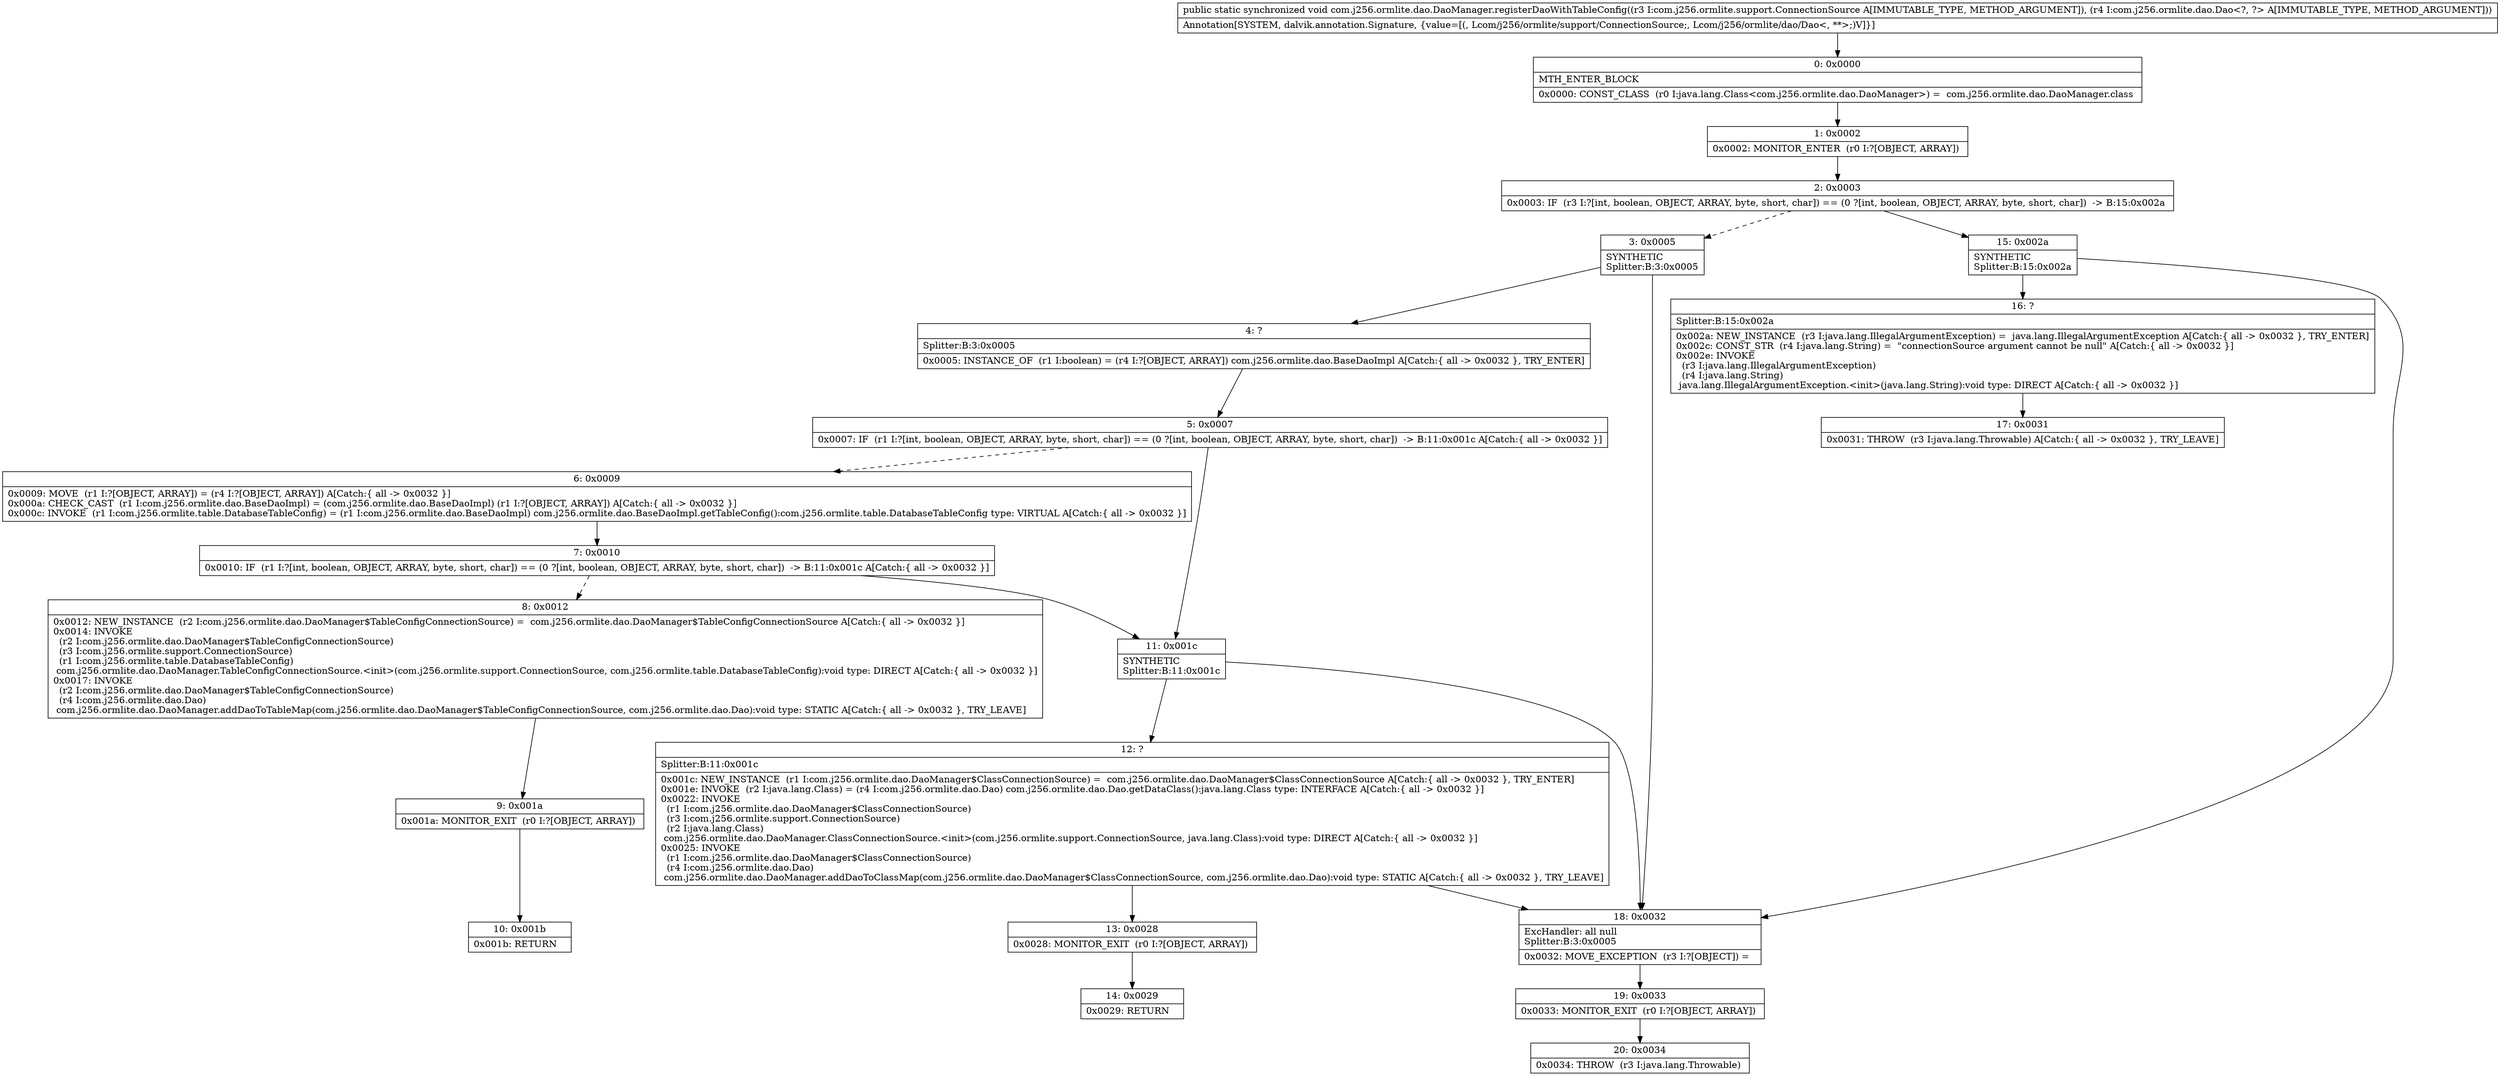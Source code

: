 digraph "CFG forcom.j256.ormlite.dao.DaoManager.registerDaoWithTableConfig(Lcom\/j256\/ormlite\/support\/ConnectionSource;Lcom\/j256\/ormlite\/dao\/Dao;)V" {
Node_0 [shape=record,label="{0\:\ 0x0000|MTH_ENTER_BLOCK\l|0x0000: CONST_CLASS  (r0 I:java.lang.Class\<com.j256.ormlite.dao.DaoManager\>) =  com.j256.ormlite.dao.DaoManager.class \l}"];
Node_1 [shape=record,label="{1\:\ 0x0002|0x0002: MONITOR_ENTER  (r0 I:?[OBJECT, ARRAY]) \l}"];
Node_2 [shape=record,label="{2\:\ 0x0003|0x0003: IF  (r3 I:?[int, boolean, OBJECT, ARRAY, byte, short, char]) == (0 ?[int, boolean, OBJECT, ARRAY, byte, short, char])  \-\> B:15:0x002a \l}"];
Node_3 [shape=record,label="{3\:\ 0x0005|SYNTHETIC\lSplitter:B:3:0x0005\l}"];
Node_4 [shape=record,label="{4\:\ ?|Splitter:B:3:0x0005\l|0x0005: INSTANCE_OF  (r1 I:boolean) = (r4 I:?[OBJECT, ARRAY]) com.j256.ormlite.dao.BaseDaoImpl A[Catch:\{ all \-\> 0x0032 \}, TRY_ENTER]\l}"];
Node_5 [shape=record,label="{5\:\ 0x0007|0x0007: IF  (r1 I:?[int, boolean, OBJECT, ARRAY, byte, short, char]) == (0 ?[int, boolean, OBJECT, ARRAY, byte, short, char])  \-\> B:11:0x001c A[Catch:\{ all \-\> 0x0032 \}]\l}"];
Node_6 [shape=record,label="{6\:\ 0x0009|0x0009: MOVE  (r1 I:?[OBJECT, ARRAY]) = (r4 I:?[OBJECT, ARRAY]) A[Catch:\{ all \-\> 0x0032 \}]\l0x000a: CHECK_CAST  (r1 I:com.j256.ormlite.dao.BaseDaoImpl) = (com.j256.ormlite.dao.BaseDaoImpl) (r1 I:?[OBJECT, ARRAY]) A[Catch:\{ all \-\> 0x0032 \}]\l0x000c: INVOKE  (r1 I:com.j256.ormlite.table.DatabaseTableConfig) = (r1 I:com.j256.ormlite.dao.BaseDaoImpl) com.j256.ormlite.dao.BaseDaoImpl.getTableConfig():com.j256.ormlite.table.DatabaseTableConfig type: VIRTUAL A[Catch:\{ all \-\> 0x0032 \}]\l}"];
Node_7 [shape=record,label="{7\:\ 0x0010|0x0010: IF  (r1 I:?[int, boolean, OBJECT, ARRAY, byte, short, char]) == (0 ?[int, boolean, OBJECT, ARRAY, byte, short, char])  \-\> B:11:0x001c A[Catch:\{ all \-\> 0x0032 \}]\l}"];
Node_8 [shape=record,label="{8\:\ 0x0012|0x0012: NEW_INSTANCE  (r2 I:com.j256.ormlite.dao.DaoManager$TableConfigConnectionSource) =  com.j256.ormlite.dao.DaoManager$TableConfigConnectionSource A[Catch:\{ all \-\> 0x0032 \}]\l0x0014: INVOKE  \l  (r2 I:com.j256.ormlite.dao.DaoManager$TableConfigConnectionSource)\l  (r3 I:com.j256.ormlite.support.ConnectionSource)\l  (r1 I:com.j256.ormlite.table.DatabaseTableConfig)\l com.j256.ormlite.dao.DaoManager.TableConfigConnectionSource.\<init\>(com.j256.ormlite.support.ConnectionSource, com.j256.ormlite.table.DatabaseTableConfig):void type: DIRECT A[Catch:\{ all \-\> 0x0032 \}]\l0x0017: INVOKE  \l  (r2 I:com.j256.ormlite.dao.DaoManager$TableConfigConnectionSource)\l  (r4 I:com.j256.ormlite.dao.Dao)\l com.j256.ormlite.dao.DaoManager.addDaoToTableMap(com.j256.ormlite.dao.DaoManager$TableConfigConnectionSource, com.j256.ormlite.dao.Dao):void type: STATIC A[Catch:\{ all \-\> 0x0032 \}, TRY_LEAVE]\l}"];
Node_9 [shape=record,label="{9\:\ 0x001a|0x001a: MONITOR_EXIT  (r0 I:?[OBJECT, ARRAY]) \l}"];
Node_10 [shape=record,label="{10\:\ 0x001b|0x001b: RETURN   \l}"];
Node_11 [shape=record,label="{11\:\ 0x001c|SYNTHETIC\lSplitter:B:11:0x001c\l}"];
Node_12 [shape=record,label="{12\:\ ?|Splitter:B:11:0x001c\l|0x001c: NEW_INSTANCE  (r1 I:com.j256.ormlite.dao.DaoManager$ClassConnectionSource) =  com.j256.ormlite.dao.DaoManager$ClassConnectionSource A[Catch:\{ all \-\> 0x0032 \}, TRY_ENTER]\l0x001e: INVOKE  (r2 I:java.lang.Class) = (r4 I:com.j256.ormlite.dao.Dao) com.j256.ormlite.dao.Dao.getDataClass():java.lang.Class type: INTERFACE A[Catch:\{ all \-\> 0x0032 \}]\l0x0022: INVOKE  \l  (r1 I:com.j256.ormlite.dao.DaoManager$ClassConnectionSource)\l  (r3 I:com.j256.ormlite.support.ConnectionSource)\l  (r2 I:java.lang.Class)\l com.j256.ormlite.dao.DaoManager.ClassConnectionSource.\<init\>(com.j256.ormlite.support.ConnectionSource, java.lang.Class):void type: DIRECT A[Catch:\{ all \-\> 0x0032 \}]\l0x0025: INVOKE  \l  (r1 I:com.j256.ormlite.dao.DaoManager$ClassConnectionSource)\l  (r4 I:com.j256.ormlite.dao.Dao)\l com.j256.ormlite.dao.DaoManager.addDaoToClassMap(com.j256.ormlite.dao.DaoManager$ClassConnectionSource, com.j256.ormlite.dao.Dao):void type: STATIC A[Catch:\{ all \-\> 0x0032 \}, TRY_LEAVE]\l}"];
Node_13 [shape=record,label="{13\:\ 0x0028|0x0028: MONITOR_EXIT  (r0 I:?[OBJECT, ARRAY]) \l}"];
Node_14 [shape=record,label="{14\:\ 0x0029|0x0029: RETURN   \l}"];
Node_15 [shape=record,label="{15\:\ 0x002a|SYNTHETIC\lSplitter:B:15:0x002a\l}"];
Node_16 [shape=record,label="{16\:\ ?|Splitter:B:15:0x002a\l|0x002a: NEW_INSTANCE  (r3 I:java.lang.IllegalArgumentException) =  java.lang.IllegalArgumentException A[Catch:\{ all \-\> 0x0032 \}, TRY_ENTER]\l0x002c: CONST_STR  (r4 I:java.lang.String) =  \"connectionSource argument cannot be null\" A[Catch:\{ all \-\> 0x0032 \}]\l0x002e: INVOKE  \l  (r3 I:java.lang.IllegalArgumentException)\l  (r4 I:java.lang.String)\l java.lang.IllegalArgumentException.\<init\>(java.lang.String):void type: DIRECT A[Catch:\{ all \-\> 0x0032 \}]\l}"];
Node_17 [shape=record,label="{17\:\ 0x0031|0x0031: THROW  (r3 I:java.lang.Throwable) A[Catch:\{ all \-\> 0x0032 \}, TRY_LEAVE]\l}"];
Node_18 [shape=record,label="{18\:\ 0x0032|ExcHandler: all null\lSplitter:B:3:0x0005\l|0x0032: MOVE_EXCEPTION  (r3 I:?[OBJECT]) =  \l}"];
Node_19 [shape=record,label="{19\:\ 0x0033|0x0033: MONITOR_EXIT  (r0 I:?[OBJECT, ARRAY]) \l}"];
Node_20 [shape=record,label="{20\:\ 0x0034|0x0034: THROW  (r3 I:java.lang.Throwable) \l}"];
MethodNode[shape=record,label="{public static synchronized void com.j256.ormlite.dao.DaoManager.registerDaoWithTableConfig((r3 I:com.j256.ormlite.support.ConnectionSource A[IMMUTABLE_TYPE, METHOD_ARGUMENT]), (r4 I:com.j256.ormlite.dao.Dao\<?, ?\> A[IMMUTABLE_TYPE, METHOD_ARGUMENT]))  | Annotation[SYSTEM, dalvik.annotation.Signature, \{value=[(, Lcom\/j256\/ormlite\/support\/ConnectionSource;, Lcom\/j256\/ormlite\/dao\/Dao\<, **\>;)V]\}]\l}"];
MethodNode -> Node_0;
Node_0 -> Node_1;
Node_1 -> Node_2;
Node_2 -> Node_3[style=dashed];
Node_2 -> Node_15;
Node_3 -> Node_4;
Node_3 -> Node_18;
Node_4 -> Node_5;
Node_5 -> Node_6[style=dashed];
Node_5 -> Node_11;
Node_6 -> Node_7;
Node_7 -> Node_8[style=dashed];
Node_7 -> Node_11;
Node_8 -> Node_9;
Node_9 -> Node_10;
Node_11 -> Node_12;
Node_11 -> Node_18;
Node_12 -> Node_13;
Node_12 -> Node_18;
Node_13 -> Node_14;
Node_15 -> Node_16;
Node_15 -> Node_18;
Node_16 -> Node_17;
Node_18 -> Node_19;
Node_19 -> Node_20;
}

